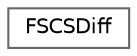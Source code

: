 digraph "Graphical Class Hierarchy"
{
 // INTERACTIVE_SVG=YES
 // LATEX_PDF_SIZE
  bgcolor="transparent";
  edge [fontname=Helvetica,fontsize=10,labelfontname=Helvetica,labelfontsize=10];
  node [fontname=Helvetica,fontsize=10,shape=box,height=0.2,width=0.4];
  rankdir="LR";
  Node0 [id="Node000000",label="FSCSDiff",height=0.2,width=0.4,color="grey40", fillcolor="white", style="filled",URL="$da/d8c/classFSCSDiff.html",tooltip="Struct to support diffing the component tree for a blueprint."];
}
